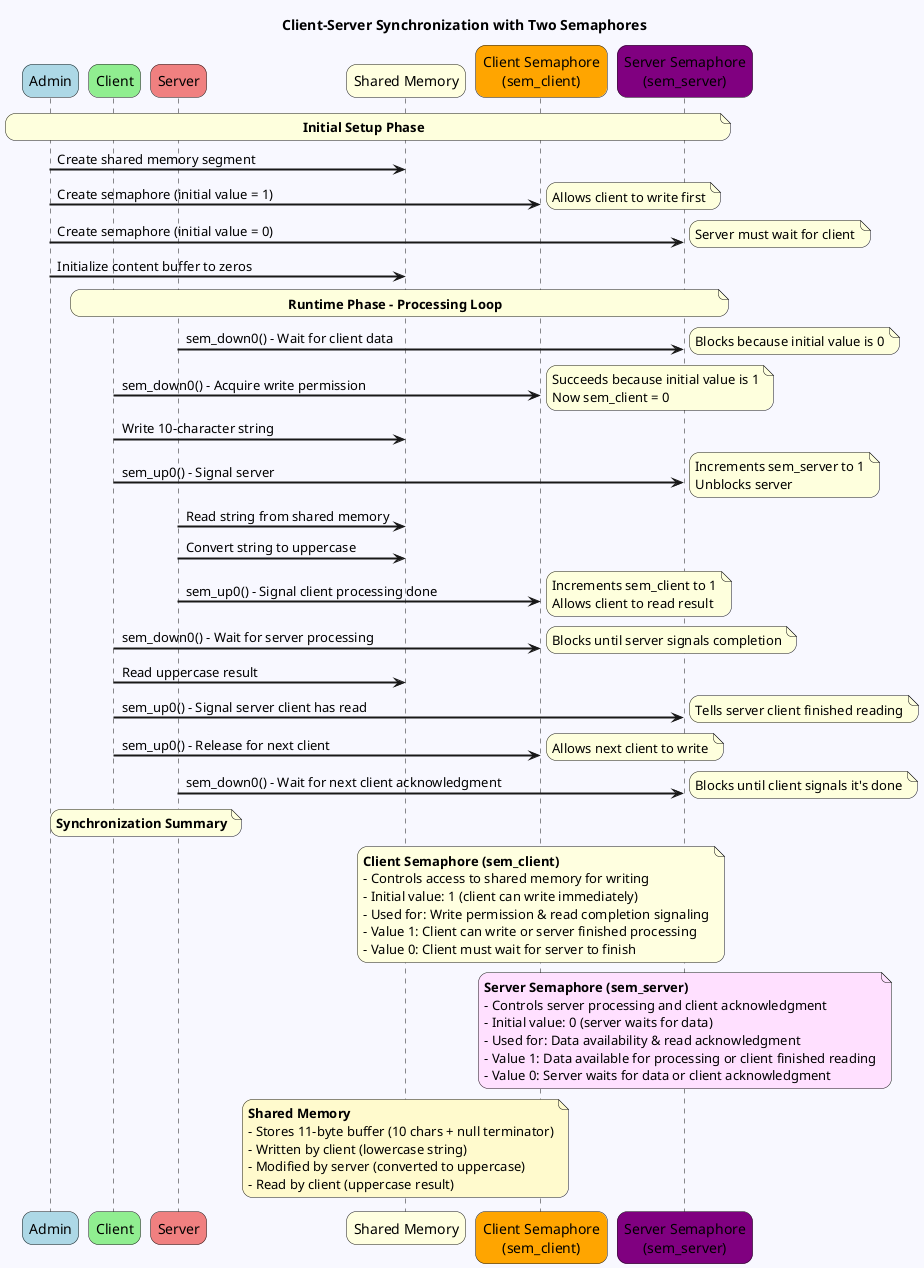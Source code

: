 @startuml process
title Client-Server Synchronization with Two Semaphores
skinparam backgroundColor #F8F8FF
skinparam sequenceArrowThickness 2
skinparam roundcorner 20

participant "Admin" as Admin #LightBlue
participant "Client" as Client #LightGreen
participant "Server" as Server #LightCoral
participant "Shared Memory" as SHM #LightYellow
participant "Client Semaphore\n(sem_client)" as SemClient #Orange
participant "Server Semaphore\n(sem_server)" as SemServer #Purple

note over Admin, SemServer : **Initial Setup Phase**
Admin -> SHM : Create shared memory segment
Admin -> SemClient : Create semaphore (initial value = 1)
note right : Allows client to write first
Admin -> SemServer : Create semaphore (initial value = 0)
note right : Server must wait for client
Admin -> SHM : Initialize content buffer to zeros

note over Client, SemServer : **Runtime Phase - Processing Loop**

Server -> SemServer : sem_down0() - Wait for client data
note right : Blocks because initial value is 0

Client -> SemClient : sem_down0() - Acquire write permission
note right : Succeeds because initial value is 1\nNow sem_client = 0
Client -> SHM : Write 10-character string
Client -> SemServer : sem_up0() - Signal server
note right : Increments sem_server to 1\nUnblocks server

Server -> SHM : Read string from shared memory
Server -> SHM : Convert string to uppercase
Server -> SemClient : sem_up0() - Signal client processing done
note right : Increments sem_client to 1\nAllows client to read result

Client -> SemClient : sem_down0() - Wait for server processing
note right : Blocks until server signals completion
Client -> SHM : Read uppercase result
Client -> SemServer : sem_up0() - Signal server client has read
note right : Tells server client finished reading
Client -> SemClient : sem_up0() - Release for next client
note right : Allows next client to write

Server -> SemServer : sem_down0() - Wait for next client acknowledgment
note right : Blocks until client signals it's done

note over Client, Server : **Synchronization Summary**

note over SemClient #FFFFE0
**Client Semaphore (sem_client)**
- Controls access to shared memory for writing
- Initial value: 1 (client can write immediately)
- Used for: Write permission & read completion signaling
- Value 1: Client can write or server finished processing
- Value 0: Client must wait for server to finish
end note

note over SemServer #FFE0FF
**Server Semaphore (sem_server)**
- Controls server processing and client acknowledgment
- Initial value: 0 (server waits for data)
- Used for: Data availability & read acknowledgment
- Value 1: Data available for processing or client finished reading
- Value 0: Server waits for data or client acknowledgment
end note

note over SHM #FFFACD
**Shared Memory**
- Stores 11-byte buffer (10 chars + null terminator)
- Written by client (lowercase string)
- Modified by server (converted to uppercase)
- Read by client (uppercase result)
end note

@enduml
